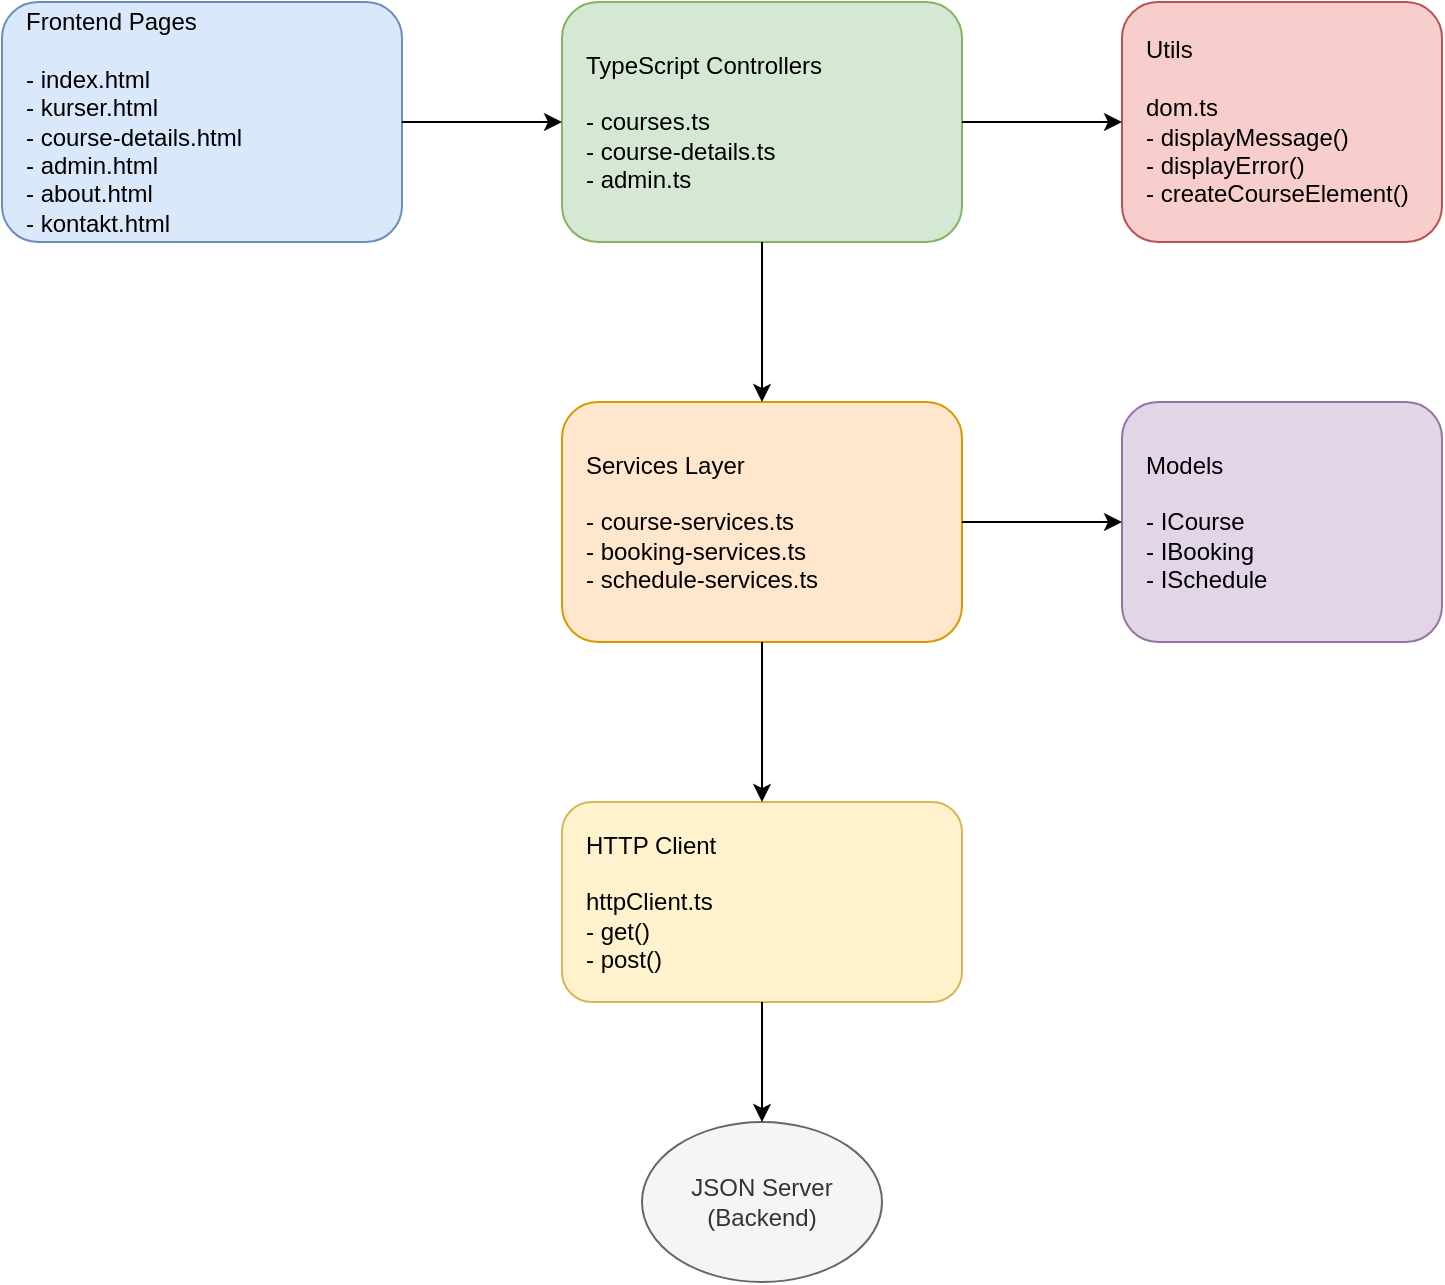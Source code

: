 <mxfile>
    <diagram name="Architecture" id="architecture">
        <mxGraphModel dx="894" dy="709" grid="1" gridSize="10" guides="1" tooltips="1" connect="1" arrows="1" fold="1" page="1" pageScale="1" pageWidth="827" pageHeight="1169" math="0" shadow="0">
            <root>
                <mxCell id="0"/>
                <mxCell id="1" parent="0"/>
                <mxCell id="2" value="Frontend Pages&#10;&#10;- index.html&#10;- kurser.html&#10;- course-details.html&#10;- admin.html&#10;- about.html&#10;- kontakt.html" style="rounded=1;whiteSpace=wrap;html=1;fillColor=#dae8fc;strokeColor=#6c8ebf;align=left;spacingLeft=10;fontColor=#000000;" parent="1" vertex="1">
                    <mxGeometry x="40" y="40" width="200" height="120" as="geometry"/>
                </mxCell>
                <mxCell id="3" value="TypeScript Controllers&#10;&#10;- courses.ts&#10;- course-details.ts&#10;- admin.ts" style="rounded=1;whiteSpace=wrap;html=1;fillColor=#d5e8d4;strokeColor=#82b366;align=left;spacingLeft=10;fontColor=#000000;" parent="1" vertex="1">
                    <mxGeometry x="320" y="40" width="200" height="120" as="geometry"/>
                </mxCell>
                <mxCell id="4" value="Services Layer&#10;&#10;- course-services.ts&#10;- booking-services.ts&#10;- schedule-services.ts" style="rounded=1;whiteSpace=wrap;html=1;fillColor=#ffe6cc;strokeColor=#d79b00;align=left;spacingLeft=10;fontColor=#000000;" parent="1" vertex="1">
                    <mxGeometry x="320" y="240" width="200" height="120" as="geometry"/>
                </mxCell>
                <mxCell id="5" value="HTTP Client&#10;&#10;httpClient.ts&#10;- get()&#10;- post()" style="rounded=1;whiteSpace=wrap;html=1;fillColor=#fff2cc;strokeColor=#d6b656;align=left;spacingLeft=10;fontColor=#000000;" parent="1" vertex="1">
                    <mxGeometry x="320" y="440" width="200" height="100" as="geometry"/>
                </mxCell>
                <mxCell id="6" value="Models&#10;&#10;- ICourse&#10;- IBooking&#10;- ISchedule" style="rounded=1;whiteSpace=wrap;html=1;fillColor=#e1d5e7;strokeColor=#9673a6;align=left;spacingLeft=10;fontColor=#000000;" parent="1" vertex="1">
                    <mxGeometry x="600" y="240" width="160" height="120" as="geometry"/>
                </mxCell>
                <mxCell id="7" value="Utils&#10;&#10;dom.ts&#10;- displayMessage()&#10;- displayError()&#10;- createCourseElement()" style="rounded=1;whiteSpace=wrap;html=1;fillColor=#f8cecc;strokeColor=#b85450;align=left;spacingLeft=10;fontColor=#000000;" parent="1" vertex="1">
                    <mxGeometry x="600" y="40" width="160" height="120" as="geometry"/>
                </mxCell>
                <mxCell id="8" value="JSON Server&#10;(Backend)" style="ellipse;whiteSpace=wrap;html=1;fillColor=#f5f5f5;strokeColor=#666666;fontColor=#333333;" parent="1" vertex="1">
                    <mxGeometry x="360" y="600" width="120" height="80" as="geometry"/>
                </mxCell>
                <mxCell id="9" value="" style="endArrow=classic;html=1;exitX=1;exitY=0.5;entryX=0;entryY=0.5;fontColor=#000000;" parent="1" source="2" target="3" edge="1">
                    <mxGeometry width="50" height="50" relative="1" as="geometry"/>
                </mxCell>
                <mxCell id="10" value="" style="endArrow=classic;html=1;exitX=0.5;exitY=1;entryX=0.5;entryY=0;fontColor=#000000;" parent="1" source="3" target="4" edge="1">
                    <mxGeometry width="50" height="50" relative="1" as="geometry"/>
                </mxCell>
                <mxCell id="11" value="" style="endArrow=classic;html=1;exitX=0.5;exitY=1;entryX=0.5;entryY=0;fontColor=#000000;" parent="1" source="4" target="5" edge="1">
                    <mxGeometry width="50" height="50" relative="1" as="geometry"/>
                </mxCell>
                <mxCell id="12" value="" style="endArrow=classic;html=1;exitX=0.5;exitY=1;entryX=0.5;entryY=0;fontColor=#000000;" parent="1" source="5" target="8" edge="1">
                    <mxGeometry width="50" height="50" relative="1" as="geometry"/>
                </mxCell>
                <mxCell id="13" value="" style="endArrow=classic;html=1;exitX=1;exitY=0.5;entryX=0;entryY=0.5;fontColor=#000000;" parent="1" source="4" target="6" edge="1">
                    <mxGeometry width="50" height="50" relative="1" as="geometry"/>
                </mxCell>
                <mxCell id="14" value="" style="endArrow=classic;html=1;exitX=1;exitY=0.5;entryX=0;entryY=0.5;fontColor=#000000;" parent="1" source="3" target="7" edge="1">
                    <mxGeometry width="50" height="50" relative="1" as="geometry"/>
                </mxCell>
            </root>
        </mxGraphModel>
    </diagram>
</mxfile>